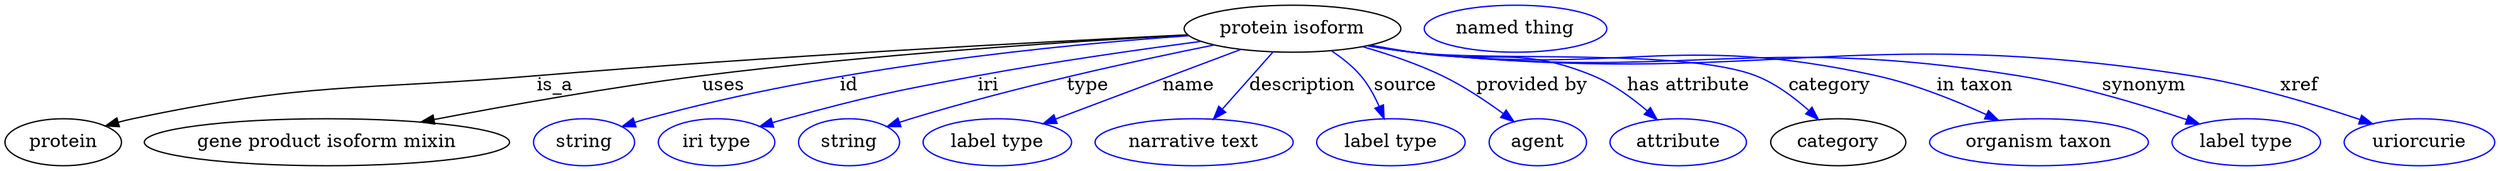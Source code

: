 digraph {
	graph [bb="0,0,1895.4,123"];
	node [label="\N"];
	"protein isoform"	[height=0.5,
		label="protein isoform",
		pos="980.2,105",
		width=2.2929];
	protein	[height=0.5,
		pos="44.196,18",
		width=1.2277];
	"protein isoform" -> protein	[label=is_a,
		lp="418.2,61.5",
		pos="e,76.428,30.488 900.45,100.33 789.19,94.933 581.15,83.879 404.2,69 267.45,57.502 231.45,64.437 97.196,36 93.58,35.234 89.862,34.318 \
86.152,33.312"];
	"gene product isoform mixin"	[height=0.5,
		pos="245.2,18",
		width=3.8635];
	"protein isoform" -> "gene product isoform mixin"	[label=uses,
		lp="546.7,61.5",
		pos="e,316.65,33.499 900.71,100.13 810.6,95.208 659.44,85.326 530.2,69 461.2,60.285 383.48,46.374 326.65,35.435"];
	id	[color=blue,
		height=0.5,
		label=string,
		pos="440.2,18",
		width=1.0652];
	"protein isoform" -> id	[color=blue,
		label=id,
		lp="642.2,61.5",
		pos="e,469.18,29.996 901.35,99.589 803.07,92.621 630.69,75.54 488.2,36 485.09,35.137 481.89,34.175 478.69,33.159",
		style=solid];
	iri	[color=blue,
		height=0.5,
		label="iri type",
		pos="541.2,18",
		width=1.2277];
	"protein isoform" -> iri	[color=blue,
		label=iri,
		lp="748.2,61.5",
		pos="e,574.49,29.946 910.38,95.299 862.36,88.953 797.22,79.629 740.2,69 675.22,56.888 658.99,53.271 595.2,36 591.62,35.031 587.92,33.979 \
584.22,32.889",
		style=solid];
	type	[color=blue,
		height=0.5,
		label=string,
		pos="642.2,18",
		width=1.0652];
	"protein isoform" -> type	[color=blue,
		label=type,
		lp="824.2,61.5",
		pos="e,671.13,29.97 920.49,92.536 861.21,80.576 768.06,60.207 689.2,36 686.44,35.153 683.6,34.238 680.75,33.289",
		style=solid];
	name	[color=blue,
		height=0.5,
		label="label type",
		pos="755.2,18",
		width=1.5707];
	"protein isoform" -> name	[color=blue,
		label=name,
		lp="901.2,61.5",
		pos="e,790.16,32.209 940.75,89.097 901.31,74.198 840.77,51.328 799.65,35.795",
		style=solid];
	description	[color=blue,
		height=0.5,
		label="narrative text",
		pos="905.2,18",
		width=2.0943];
	"protein isoform" -> description	[color=blue,
		label=description,
		lp="987.7,61.5",
		pos="e,919.98,35.758 965.38,87.207 954.39,74.75 939.23,57.573 926.88,43.574",
		style=solid];
	source	[color=blue,
		height=0.5,
		label="label type",
		pos="1055.2,18",
		width=1.5707];
	"protein isoform" -> source	[color=blue,
		label=source,
		lp="1066.2,61.5",
		pos="e,1050,36.066 1009.7,88.169 1017.7,82.856 1025.9,76.378 1032.2,69 1038,62.169 1042.6,53.628 1046.2,45.547",
		style=solid];
	"provided by"	[color=blue,
		height=0.5,
		label=agent,
		pos="1167.2,18",
		width=1.0291];
	"protein isoform" -> "provided by"	[color=blue,
		label="provided by",
		lp="1162.7,61.5",
		pos="e,1148.9,33.821 1033.7,91.197 1053.2,85.589 1075.2,78.17 1094.2,69 1110.5,61.12 1127.3,49.867 1140.7,40.03",
		style=solid];
	"has attribute"	[color=blue,
		height=0.5,
		label=attribute,
		pos="1274.2,18",
		width=1.4443];
	"protein isoform" -> "has attribute"	[color=blue,
		label="has attribute",
		lp="1282.2,61.5",
		pos="e,1258.1,35.312 1039.8,92.374 1050.3,90.478 1061,88.61 1071.2,87 1132.3,77.317 1152.1,92.67 1209.2,69 1224.4,62.714 1239.1,51.938 \
1250.6,41.996",
		style=solid];
	category	[height=0.5,
		pos="1395.2,18",
		width=1.4263];
	"protein isoform" -> category	[color=blue,
		label=category,
		lp="1389.7,61.5",
		pos="e,1380.1,35.651 1038.3,92.108 1049.2,90.173 1060.5,88.36 1071.2,87 1129.1,79.629 1278.9,90.301 1333.2,69 1347.9,63.233 1361.8,52.653 \
1372.8,42.705",
		style=solid];
	"in taxon"	[color=blue,
		height=0.5,
		label="organism taxon",
		pos="1548.2,18",
		width=2.3109];
	"protein isoform" -> "in taxon"	[color=blue,
		label="in taxon",
		lp="1500.2,61.5",
		pos="e,1517.5,34.842 1037.8,92.038 1048.8,90.085 1060.3,88.284 1071.2,87 1227.6,68.494 1271.4,103.14 1425.2,69 1454,62.612 1484.7,50.129 \
1508.2,39.235",
		style=solid];
	synonym	[color=blue,
		height=0.5,
		label="label type",
		pos="1706.2,18",
		width=1.5707];
	"protein isoform" -> synonym	[color=blue,
		label=synonym,
		lp="1628.2,61.5",
		pos="e,1670.7,32.023 1037.8,91.934 1048.8,89.991 1060.3,88.219 1071.2,87 1275.4,64.072 1330.3,101.77 1533.2,69 1577.4,61.853 1626.4,47.033 \
1660.9,35.373",
		style=solid];
	xref	[color=blue,
		height=0.5,
		label=uriorcurie,
		pos="1838.2,18",
		width=1.5887];
	"protein isoform" -> xref	[color=blue,
		label=xref,
		lp="1746.7,61.5",
		pos="e,1802.5,32.114 1037.3,91.944 1048.5,89.974 1060.2,88.19 1071.2,87 1333.4,58.705 1403.7,109.73 1664.2,69 1708.7,62.041 1757.9,47.197 \
1792.6,35.482",
		style=solid];
	"named thing_category"	[color=blue,
		height=0.5,
		label="named thing",
		pos="1150.2,105",
		width=1.9318];
}
